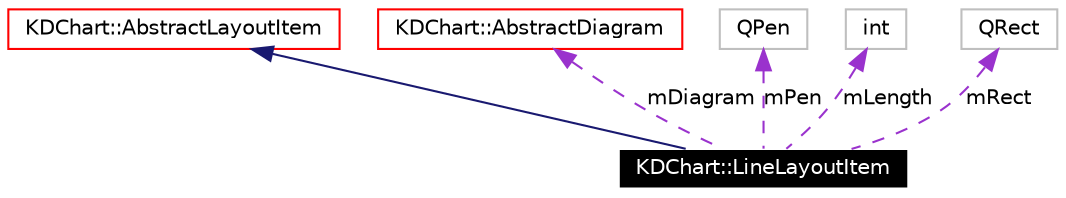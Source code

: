 digraph G
{
  edge [fontname="Helvetica",fontsize=10,labelfontname="Helvetica",labelfontsize=10];
  node [fontname="Helvetica",fontsize=10,shape=record];
  Node423 [label="KDChart::LineLayoutItem",height=0.2,width=0.4,color="white", fillcolor="black", style="filled" fontcolor="white"];
  Node424 -> Node423 [dir=back,color="midnightblue",fontsize=10,style="solid",fontname="Helvetica"];
  Node424 [label="KDChart::AbstractLayoutItem",height=0.2,width=0.4,color="red",URL="$class_k_d_chart_1_1_abstract_layout_item.html"];
  Node428 -> Node423 [dir=back,color="darkorchid3",fontsize=10,style="dashed",label="mDiagram",fontname="Helvetica"];
  Node428 [label="KDChart::AbstractDiagram",height=0.2,width=0.4,color="red",URL="$class_k_d_chart_1_1_abstract_diagram.html"];
  Node431 -> Node423 [dir=back,color="darkorchid3",fontsize=10,style="dashed",label="mPen",fontname="Helvetica"];
  Node431 [label="QPen",height=0.2,width=0.4,color="grey75"];
  Node432 -> Node423 [dir=back,color="darkorchid3",fontsize=10,style="dashed",label="mLength",fontname="Helvetica"];
  Node432 [label="int",height=0.2,width=0.4,color="grey75"];
  Node433 -> Node423 [dir=back,color="darkorchid3",fontsize=10,style="dashed",label="mRect",fontname="Helvetica"];
  Node433 [label="QRect",height=0.2,width=0.4,color="grey75"];
}
